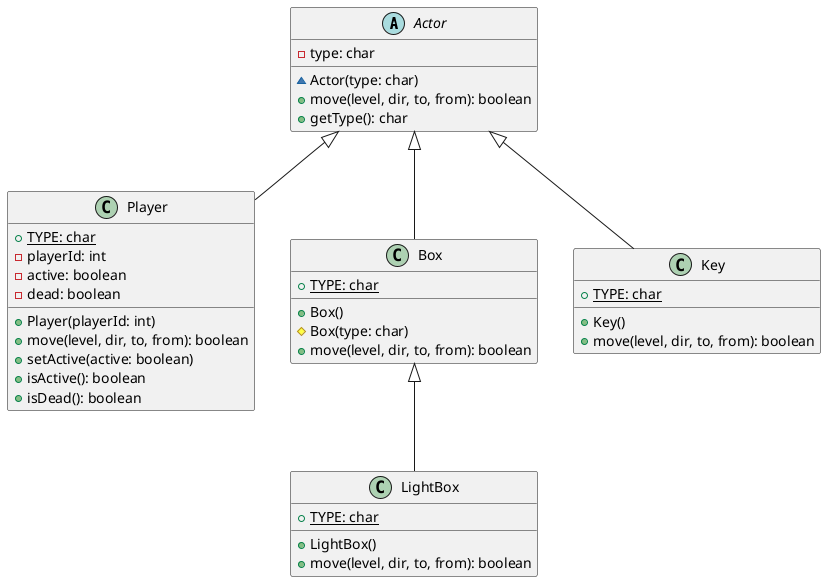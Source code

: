 @startuml
hide empty members

Actor <|-- Player
Actor <|-- Box
Actor <|-- Key
Box <|-- LightBox

abstract class Actor {
    -type: char
    ~Actor(type: char)
    +move(level, dir, to, from): boolean
    +getType(): char
}

class Player {
    +{static} TYPE: char
    -playerId: int
    -active: boolean
    -dead: boolean
    +Player(playerId: int)
    +move(level, dir, to, from): boolean
    +setActive(active: boolean)
    +isActive(): boolean
    +isDead(): boolean
}

class Box {
    +{static} TYPE: char
    +Box()
    #Box(type: char)
    +move(level, dir, to, from): boolean
}

class LightBox {
    +{static} TYPE: char
    +LightBox()
    +move(level, dir, to, from): boolean
}

class Key {
    +{static} TYPE: char
    +Key()
    +move(level, dir, to, from): boolean
}
@enduml